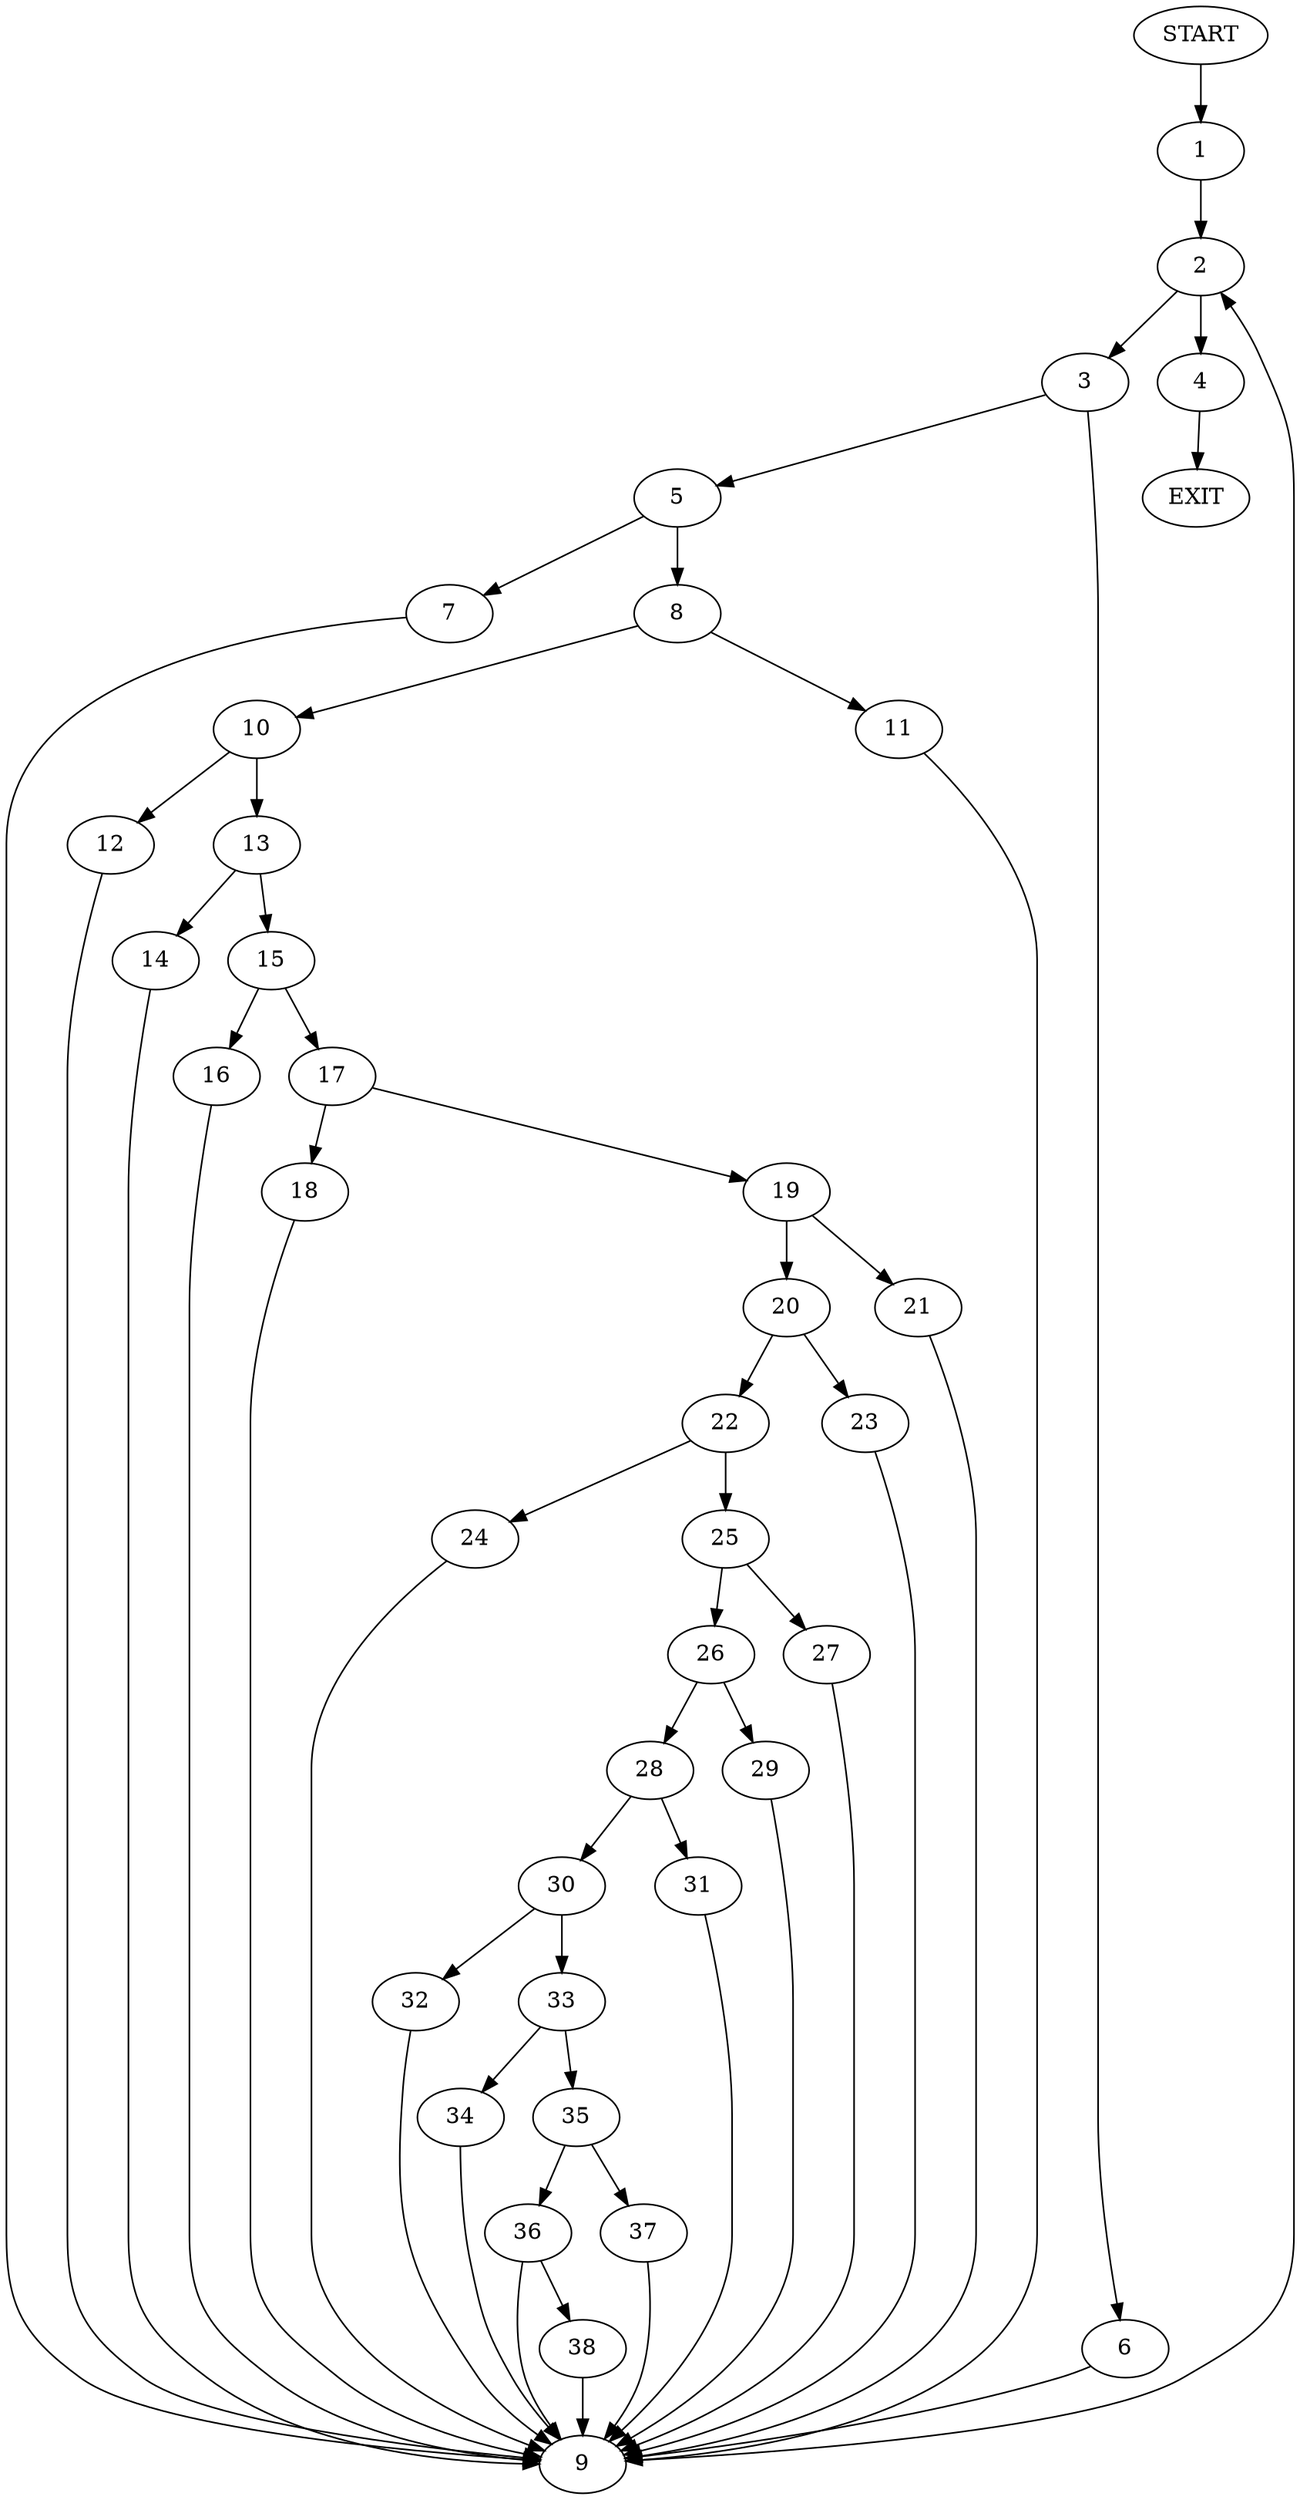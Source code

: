 digraph {
0 [label="START"]
39 [label="EXIT"]
0 -> 1
1 -> 2
2 -> 3
2 -> 4
3 -> 5
3 -> 6
4 -> 39
5 -> 7
5 -> 8
6 -> 9
9 -> 2
8 -> 10
8 -> 11
7 -> 9
11 -> 9
10 -> 12
10 -> 13
13 -> 14
13 -> 15
12 -> 9
14 -> 9
15 -> 16
15 -> 17
17 -> 18
17 -> 19
16 -> 9
19 -> 20
19 -> 21
18 -> 9
20 -> 22
20 -> 23
21 -> 9
23 -> 9
22 -> 24
22 -> 25
24 -> 9
25 -> 26
25 -> 27
27 -> 9
26 -> 28
26 -> 29
28 -> 30
28 -> 31
29 -> 9
30 -> 32
30 -> 33
31 -> 9
32 -> 9
33 -> 34
33 -> 35
34 -> 9
35 -> 36
35 -> 37
36 -> 9
36 -> 38
37 -> 9
38 -> 9
}
